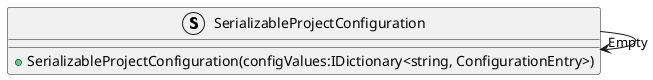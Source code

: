 @startuml
struct SerializableProjectConfiguration {
    + SerializableProjectConfiguration(configValues:IDictionary<string, ConfigurationEntry>)
}
SerializableProjectConfiguration --> "Empty" SerializableProjectConfiguration
@enduml
